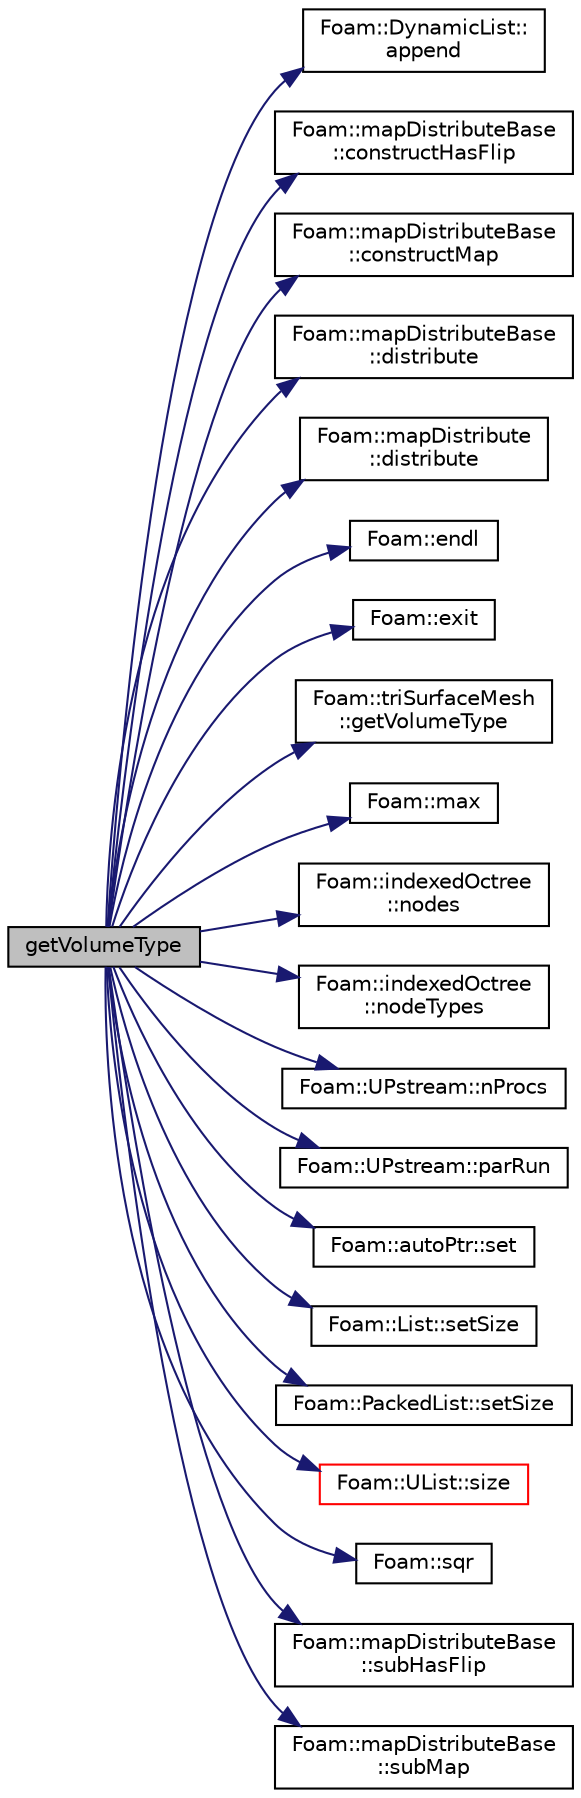 digraph "getVolumeType"
{
  bgcolor="transparent";
  edge [fontname="Helvetica",fontsize="10",labelfontname="Helvetica",labelfontsize="10"];
  node [fontname="Helvetica",fontsize="10",shape=record];
  rankdir="LR";
  Node1 [label="getVolumeType",height=0.2,width=0.4,color="black", fillcolor="grey75", style="filled" fontcolor="black"];
  Node1 -> Node2 [color="midnightblue",fontsize="10",style="solid",fontname="Helvetica"];
  Node2 [label="Foam::DynamicList::\lappend",height=0.2,width=0.4,color="black",URL="$classFoam_1_1DynamicList.html#a49092c48b51e838685499f995405ba52",tooltip="Append an element to the end of this list. "];
  Node1 -> Node3 [color="midnightblue",fontsize="10",style="solid",fontname="Helvetica"];
  Node3 [label="Foam::mapDistributeBase\l::constructHasFlip",height=0.2,width=0.4,color="black",URL="$classFoam_1_1mapDistributeBase.html#a981c39fb9881c1af20856f68bc154a7d",tooltip="Does constructMap include a sign. "];
  Node1 -> Node4 [color="midnightblue",fontsize="10",style="solid",fontname="Helvetica"];
  Node4 [label="Foam::mapDistributeBase\l::constructMap",height=0.2,width=0.4,color="black",URL="$classFoam_1_1mapDistributeBase.html#ac26bcfc77e6822089c05ec733e004675",tooltip="From subsetted data to new reconstructed data. "];
  Node1 -> Node5 [color="midnightblue",fontsize="10",style="solid",fontname="Helvetica"];
  Node5 [label="Foam::mapDistributeBase\l::distribute",height=0.2,width=0.4,color="black",URL="$classFoam_1_1mapDistributeBase.html#a333f631776644ef8e70cae68822cc5d5",tooltip="Distribute data. Note:schedule only used for. "];
  Node1 -> Node6 [color="midnightblue",fontsize="10",style="solid",fontname="Helvetica"];
  Node6 [label="Foam::mapDistribute\l::distribute",height=0.2,width=0.4,color="black",URL="$classFoam_1_1mapDistribute.html#aaa12ce6cf9cbdd9dfb0015d8c93d1214",tooltip="Distribute data using default commsType. "];
  Node1 -> Node7 [color="midnightblue",fontsize="10",style="solid",fontname="Helvetica"];
  Node7 [label="Foam::endl",height=0.2,width=0.4,color="black",URL="$namespaceFoam.html#a2db8fe02a0d3909e9351bb4275b23ce4",tooltip="Add newline and flush stream. "];
  Node1 -> Node8 [color="midnightblue",fontsize="10",style="solid",fontname="Helvetica"];
  Node8 [label="Foam::exit",height=0.2,width=0.4,color="black",URL="$namespaceFoam.html#a06ca7250d8e89caf05243ec094843642"];
  Node1 -> Node9 [color="midnightblue",fontsize="10",style="solid",fontname="Helvetica"];
  Node9 [label="Foam::triSurfaceMesh\l::getVolumeType",height=0.2,width=0.4,color="black",URL="$classFoam_1_1triSurfaceMesh.html#aef64198f27f8e72ae300237976330f07",tooltip="Determine type (inside/outside/mixed) for point. "];
  Node1 -> Node10 [color="midnightblue",fontsize="10",style="solid",fontname="Helvetica"];
  Node10 [label="Foam::max",height=0.2,width=0.4,color="black",URL="$namespaceFoam.html#a0e0c00c14acbabe88eec56a8b0fa2806",tooltip="Find the max value in labelHashSet, optionally limited by second argument. "];
  Node1 -> Node11 [color="midnightblue",fontsize="10",style="solid",fontname="Helvetica"];
  Node11 [label="Foam::indexedOctree\l::nodes",height=0.2,width=0.4,color="black",URL="$classFoam_1_1indexedOctree.html#ad1ae097e8d475d35df4bfac7e2c82aea",tooltip="List of all nodes. "];
  Node1 -> Node12 [color="midnightblue",fontsize="10",style="solid",fontname="Helvetica"];
  Node12 [label="Foam::indexedOctree\l::nodeTypes",height=0.2,width=0.4,color="black",URL="$classFoam_1_1indexedOctree.html#a13d372495acdfb99891112227a736c5b",tooltip="Per node, per octant whether is fully inside/outside/mixed. "];
  Node1 -> Node13 [color="midnightblue",fontsize="10",style="solid",fontname="Helvetica"];
  Node13 [label="Foam::UPstream::nProcs",height=0.2,width=0.4,color="black",URL="$classFoam_1_1UPstream.html#aada0e04d8127eda8ee95be0772754a4f",tooltip="Number of processes in parallel run. "];
  Node1 -> Node14 [color="midnightblue",fontsize="10",style="solid",fontname="Helvetica"];
  Node14 [label="Foam::UPstream::parRun",height=0.2,width=0.4,color="black",URL="$classFoam_1_1UPstream.html#adbb27f04b5705440fb8b09f278059011",tooltip="Is this a parallel run? "];
  Node1 -> Node15 [color="midnightblue",fontsize="10",style="solid",fontname="Helvetica"];
  Node15 [label="Foam::autoPtr::set",height=0.2,width=0.4,color="black",URL="$classFoam_1_1autoPtr.html#ad911b59a43a6839772285d7c012e68ff",tooltip="Deprecated(2018-02) Identical to reset(). "];
  Node1 -> Node16 [color="midnightblue",fontsize="10",style="solid",fontname="Helvetica"];
  Node16 [label="Foam::List::setSize",height=0.2,width=0.4,color="black",URL="$classFoam_1_1List.html#a3eb74b6b9f8c1346a09c49e3eade797c",tooltip="Alias for resize(const label) "];
  Node1 -> Node17 [color="midnightblue",fontsize="10",style="solid",fontname="Helvetica"];
  Node17 [label="Foam::PackedList::setSize",height=0.2,width=0.4,color="black",URL="$classFoam_1_1PackedList.html#a100394ccdbc36937f824513c901a6a12",tooltip="Alias for resize() "];
  Node1 -> Node18 [color="midnightblue",fontsize="10",style="solid",fontname="Helvetica"];
  Node18 [label="Foam::UList::size",height=0.2,width=0.4,color="red",URL="$classFoam_1_1UList.html#afee03bfededf699921815b2bf3c41e35",tooltip="Override size to be inconsistent with allocated storage. "];
  Node1 -> Node19 [color="midnightblue",fontsize="10",style="solid",fontname="Helvetica"];
  Node19 [label="Foam::sqr",height=0.2,width=0.4,color="black",URL="$namespaceFoam.html#a277dc11c581d53826ab5090b08f3b17b"];
  Node1 -> Node20 [color="midnightblue",fontsize="10",style="solid",fontname="Helvetica"];
  Node20 [label="Foam::mapDistributeBase\l::subHasFlip",height=0.2,width=0.4,color="black",URL="$classFoam_1_1mapDistributeBase.html#a52cf610f74730e9eaafdc1e2cb7051a4",tooltip="Does subMap include a sign. "];
  Node1 -> Node21 [color="midnightblue",fontsize="10",style="solid",fontname="Helvetica"];
  Node21 [label="Foam::mapDistributeBase\l::subMap",height=0.2,width=0.4,color="black",URL="$classFoam_1_1mapDistributeBase.html#a1bd432e92fb4235d43b7795ab15399f7",tooltip="From subsetted data back to original data. "];
}
